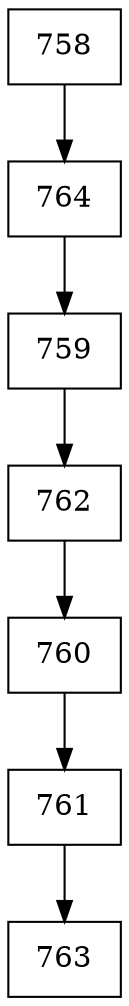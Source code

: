 digraph G {
  node [shape=record];
  node0 [label="{758}"];
  node0 -> node1;
  node1 [label="{764}"];
  node1 -> node2;
  node2 [label="{759}"];
  node2 -> node3;
  node3 [label="{762}"];
  node3 -> node4;
  node4 [label="{760}"];
  node4 -> node5;
  node5 [label="{761}"];
  node5 -> node6;
  node6 [label="{763}"];
}
